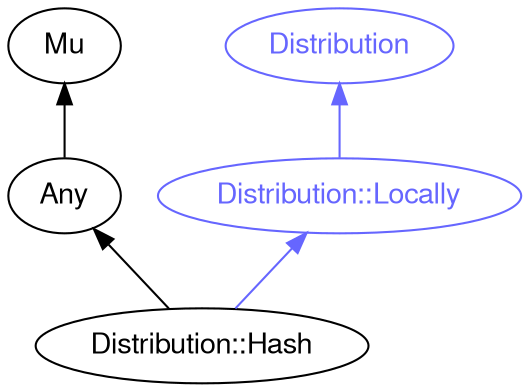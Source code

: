 digraph "perl6-type-graph" {
    rankdir=BT;
    splines=polyline;
    overlap=false; 
    graph [truecolor=true bgcolor="#FFFFFF"];
    // Types
    "Distribution::Hash" [color="#000000", fontcolor="#000000", href="/type/Distribution::Hash", fontname="FreeSans"];
    "Mu" [color="#000000", fontcolor="#000000", href="/type/Mu", fontname="FreeSans"];
    "Any" [color="#000000", fontcolor="#000000", href="/type/Any", fontname="FreeSans"];
    "Distribution" [color="#6666FF", fontcolor="#6666FF", href="/type/Distribution", fontname="FreeSans"];
    "Distribution::Locally" [color="#6666FF", fontcolor="#6666FF", href="/type/Distribution::Locally", fontname="FreeSans"];

    // Superclasses
    "Distribution::Hash" -> "Any" [color="#000000"];
    "Any" -> "Mu" [color="#000000"];

    // Roles
    "Distribution::Hash" -> "Distribution::Locally" [color="#6666FF"];
    "Distribution::Locally" -> "Distribution" [color="#6666FF"];
}

